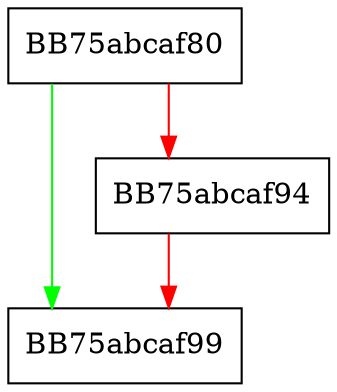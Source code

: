 digraph BootRecordCleanStore_cleanup_module {
  node [shape="box"];
  graph [splines=ortho];
  BB75abcaf80 -> BB75abcaf99 [color="green"];
  BB75abcaf80 -> BB75abcaf94 [color="red"];
  BB75abcaf94 -> BB75abcaf99 [color="red"];
}